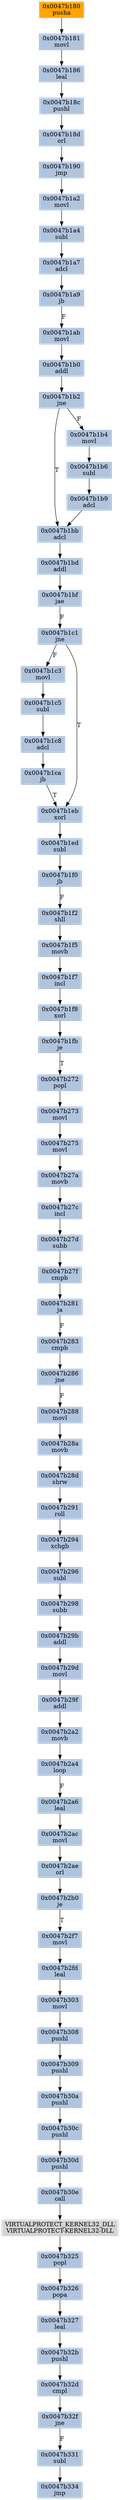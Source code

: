 strict digraph G {
	graph [bgcolor=transparent,
		name=G
	];
	node [color=lightsteelblue,
		fillcolor=lightsteelblue,
		shape=rectangle,
		style=filled
	];
	"0x0047b32d"	[label="0x0047b32d
cmpl"];
	"0x0047b32f"	[label="0x0047b32f
jne"];
	"0x0047b32d" -> "0x0047b32f"	[color="#000000"];
	"0x0047b1a7"	[label="0x0047b1a7
adcl"];
	"0x0047b1a9"	[label="0x0047b1a9
jb"];
	"0x0047b1a7" -> "0x0047b1a9"	[color="#000000"];
	"0x0047b1bf"	[label="0x0047b1bf
jae"];
	"0x0047b1c1"	[label="0x0047b1c1
jne"];
	"0x0047b1bf" -> "0x0047b1c1"	[color="#000000",
		label=F];
	"0x0047b298"	[label="0x0047b298
subb"];
	"0x0047b29b"	[label="0x0047b29b
addl"];
	"0x0047b298" -> "0x0047b29b"	[color="#000000"];
	"0x0047b1b9"	[label="0x0047b1b9
adcl"];
	"0x0047b1bb"	[label="0x0047b1bb
adcl"];
	"0x0047b1b9" -> "0x0047b1bb"	[color="#000000"];
	"0x0047b1b2"	[label="0x0047b1b2
jne"];
	"0x0047b1b4"	[label="0x0047b1b4
movl"];
	"0x0047b1b2" -> "0x0047b1b4"	[color="#000000",
		label=F];
	"0x0047b1b2" -> "0x0047b1bb"	[color="#000000",
		label=T];
	"0x0047b29d"	[label="0x0047b29d
movl"];
	"0x0047b29f"	[label="0x0047b29f
addl"];
	"0x0047b29d" -> "0x0047b29f"	[color="#000000"];
	"0x0047b2a2"	[label="0x0047b2a2
movb"];
	"0x0047b2a4"	[label="0x0047b2a4
loop"];
	"0x0047b2a2" -> "0x0047b2a4"	[color="#000000"];
	"0x0047b30d"	[label="0x0047b30d
pushl"];
	"0x0047b30e"	[label="0x0047b30e
call"];
	"0x0047b30d" -> "0x0047b30e"	[color="#000000"];
	"0x0047b1fb"	[label="0x0047b1fb
je"];
	"0x0047b272"	[label="0x0047b272
popl"];
	"0x0047b1fb" -> "0x0047b272"	[color="#000000",
		label=T];
	"0x0047b27a"	[label="0x0047b27a
movb"];
	"0x0047b27c"	[label="0x0047b27c
incl"];
	"0x0047b27a" -> "0x0047b27c"	[color="#000000"];
	"0x0047b18c"	[label="0x0047b18c
pushl"];
	"0x0047b18d"	[label="0x0047b18d
orl"];
	"0x0047b18c" -> "0x0047b18d"	[color="#000000"];
	"0x0047b1c3"	[label="0x0047b1c3
movl"];
	"0x0047b1c5"	[label="0x0047b1c5
subl"];
	"0x0047b1c3" -> "0x0047b1c5"	[color="#000000"];
	"0x0047b1b6"	[label="0x0047b1b6
subl"];
	"0x0047b1b6" -> "0x0047b1b9"	[color="#000000"];
	"0x0047b1b4" -> "0x0047b1b6"	[color="#000000"];
	"0x0047b334"	[label="0x0047b334
jmp"];
	"0x0047b30a"	[label="0x0047b30a
pushl"];
	"0x0047b30c"	[label="0x0047b30c
pushl"];
	"0x0047b30a" -> "0x0047b30c"	[color="#000000"];
	"0x0047b2a6"	[label="0x0047b2a6
leal"];
	"0x0047b2a4" -> "0x0047b2a6"	[color="#000000",
		label=F];
	"0x0047b1ed"	[label="0x0047b1ed
subl"];
	"0x0047b1f0"	[label="0x0047b1f0
jb"];
	"0x0047b1ed" -> "0x0047b1f0"	[color="#000000"];
	"0x0047b325"	[label="0x0047b325
popl"];
	"0x0047b326"	[label="0x0047b326
popa"];
	"0x0047b325" -> "0x0047b326"	[color="#000000"];
	VIRTUALPROTECT_KERNEL32_DLL	[color=lightgrey,
		fillcolor=lightgrey,
		label="VIRTUALPROTECT_KERNEL32_DLL
VIRTUALPROTECT-KERNEL32-DLL"];
	"0x0047b30e" -> VIRTUALPROTECT_KERNEL32_DLL	[color="#000000"];
	"0x0047b29b" -> "0x0047b29d"	[color="#000000"];
	"0x0047b1f5"	[label="0x0047b1f5
movb"];
	"0x0047b1f7"	[label="0x0047b1f7
incl"];
	"0x0047b1f5" -> "0x0047b1f7"	[color="#000000"];
	"0x0047b327"	[label="0x0047b327
leal"];
	"0x0047b32b"	[label="0x0047b32b
pushl"];
	"0x0047b327" -> "0x0047b32b"	[color="#000000"];
	"0x0047b1b0"	[label="0x0047b1b0
addl"];
	"0x0047b1b0" -> "0x0047b1b2"	[color="#000000"];
	"0x0047b1c8"	[label="0x0047b1c8
adcl"];
	"0x0047b1ca"	[label="0x0047b1ca
jb"];
	"0x0047b1c8" -> "0x0047b1ca"	[color="#000000"];
	"0x0047b288"	[label="0x0047b288
movl"];
	"0x0047b28a"	[label="0x0047b28a
movb"];
	"0x0047b288" -> "0x0047b28a"	[color="#000000"];
	"0x0047b30c" -> "0x0047b30d"	[color="#000000"];
	"0x0047b27d"	[label="0x0047b27d
subb"];
	"0x0047b27f"	[label="0x0047b27f
cmpb"];
	"0x0047b27d" -> "0x0047b27f"	[color="#000000"];
	"0x0047b1f8"	[label="0x0047b1f8
xorl"];
	"0x0047b1f7" -> "0x0047b1f8"	[color="#000000"];
	"0x0047b273"	[label="0x0047b273
movl"];
	"0x0047b275"	[label="0x0047b275
movl"];
	"0x0047b273" -> "0x0047b275"	[color="#000000"];
	"0x0047b1c1" -> "0x0047b1c3"	[color="#000000",
		label=F];
	"0x0047b1eb"	[label="0x0047b1eb
xorl"];
	"0x0047b1c1" -> "0x0047b1eb"	[color="#000000",
		label=T];
	"0x0047b1bd"	[label="0x0047b1bd
addl"];
	"0x0047b1bb" -> "0x0047b1bd"	[color="#000000"];
	"0x0047b1ab"	[label="0x0047b1ab
movl"];
	"0x0047b1a9" -> "0x0047b1ab"	[color="#000000",
		label=F];
	"0x0047b190"	[label="0x0047b190
jmp"];
	"0x0047b18d" -> "0x0047b190"	[color="#000000"];
	"0x0047b180"	[color=lightgrey,
		fillcolor=orange,
		label="0x0047b180
pusha"];
	"0x0047b181"	[label="0x0047b181
movl"];
	"0x0047b180" -> "0x0047b181"	[color="#000000"];
	"0x0047b286"	[label="0x0047b286
jne"];
	"0x0047b286" -> "0x0047b288"	[color="#000000",
		label=F];
	"0x0047b281"	[label="0x0047b281
ja"];
	"0x0047b283"	[label="0x0047b283
cmpb"];
	"0x0047b281" -> "0x0047b283"	[color="#000000",
		label=F];
	"0x0047b294"	[label="0x0047b294
xchgb"];
	"0x0047b296"	[label="0x0047b296
subl"];
	"0x0047b294" -> "0x0047b296"	[color="#000000"];
	"0x0047b27f" -> "0x0047b281"	[color="#000000"];
	"0x0047b272" -> "0x0047b273"	[color="#000000"];
	"0x0047b1ca" -> "0x0047b1eb"	[color="#000000",
		label=T];
	VIRTUALPROTECT_KERNEL32_DLL -> "0x0047b325"	[color="#000000"];
	"0x0047b2f7"	[label="0x0047b2f7
movl"];
	"0x0047b2fd"	[label="0x0047b2fd
leal"];
	"0x0047b2f7" -> "0x0047b2fd"	[color="#000000"];
	"0x0047b283" -> "0x0047b286"	[color="#000000"];
	"0x0047b1f2"	[label="0x0047b1f2
shll"];
	"0x0047b1f0" -> "0x0047b1f2"	[color="#000000",
		label=F];
	"0x0047b186"	[label="0x0047b186
leal"];
	"0x0047b186" -> "0x0047b18c"	[color="#000000"];
	"0x0047b1a2"	[label="0x0047b1a2
movl"];
	"0x0047b1a4"	[label="0x0047b1a4
subl"];
	"0x0047b1a2" -> "0x0047b1a4"	[color="#000000"];
	"0x0047b1ab" -> "0x0047b1b0"	[color="#000000"];
	"0x0047b296" -> "0x0047b298"	[color="#000000"];
	"0x0047b181" -> "0x0047b186"	[color="#000000"];
	"0x0047b32b" -> "0x0047b32d"	[color="#000000"];
	"0x0047b331"	[label="0x0047b331
subl"];
	"0x0047b331" -> "0x0047b334"	[color="#000000"];
	"0x0047b1c5" -> "0x0047b1c8"	[color="#000000"];
	"0x0047b2ac"	[label="0x0047b2ac
movl"];
	"0x0047b2a6" -> "0x0047b2ac"	[color="#000000"];
	"0x0047b28d"	[label="0x0047b28d
shrw"];
	"0x0047b28a" -> "0x0047b28d"	[color="#000000"];
	"0x0047b326" -> "0x0047b327"	[color="#000000"];
	"0x0047b1f8" -> "0x0047b1fb"	[color="#000000"];
	"0x0047b1a4" -> "0x0047b1a7"	[color="#000000"];
	"0x0047b27c" -> "0x0047b27d"	[color="#000000"];
	"0x0047b1eb" -> "0x0047b1ed"	[color="#000000"];
	"0x0047b190" -> "0x0047b1a2"	[color="#000000"];
	"0x0047b309"	[label="0x0047b309
pushl"];
	"0x0047b309" -> "0x0047b30a"	[color="#000000"];
	"0x0047b291"	[label="0x0047b291
roll"];
	"0x0047b291" -> "0x0047b294"	[color="#000000"];
	"0x0047b2ae"	[label="0x0047b2ae
orl"];
	"0x0047b2ac" -> "0x0047b2ae"	[color="#000000"];
	"0x0047b303"	[label="0x0047b303
movl"];
	"0x0047b308"	[label="0x0047b308
pushl"];
	"0x0047b303" -> "0x0047b308"	[color="#000000"];
	"0x0047b2b0"	[label="0x0047b2b0
je"];
	"0x0047b2b0" -> "0x0047b2f7"	[color="#000000",
		label=T];
	"0x0047b2ae" -> "0x0047b2b0"	[color="#000000"];
	"0x0047b29f" -> "0x0047b2a2"	[color="#000000"];
	"0x0047b1f2" -> "0x0047b1f5"	[color="#000000"];
	"0x0047b275" -> "0x0047b27a"	[color="#000000"];
	"0x0047b1bd" -> "0x0047b1bf"	[color="#000000"];
	"0x0047b28d" -> "0x0047b291"	[color="#000000"];
	"0x0047b308" -> "0x0047b309"	[color="#000000"];
	"0x0047b2fd" -> "0x0047b303"	[color="#000000"];
	"0x0047b32f" -> "0x0047b331"	[color="#000000",
		label=F];
}
